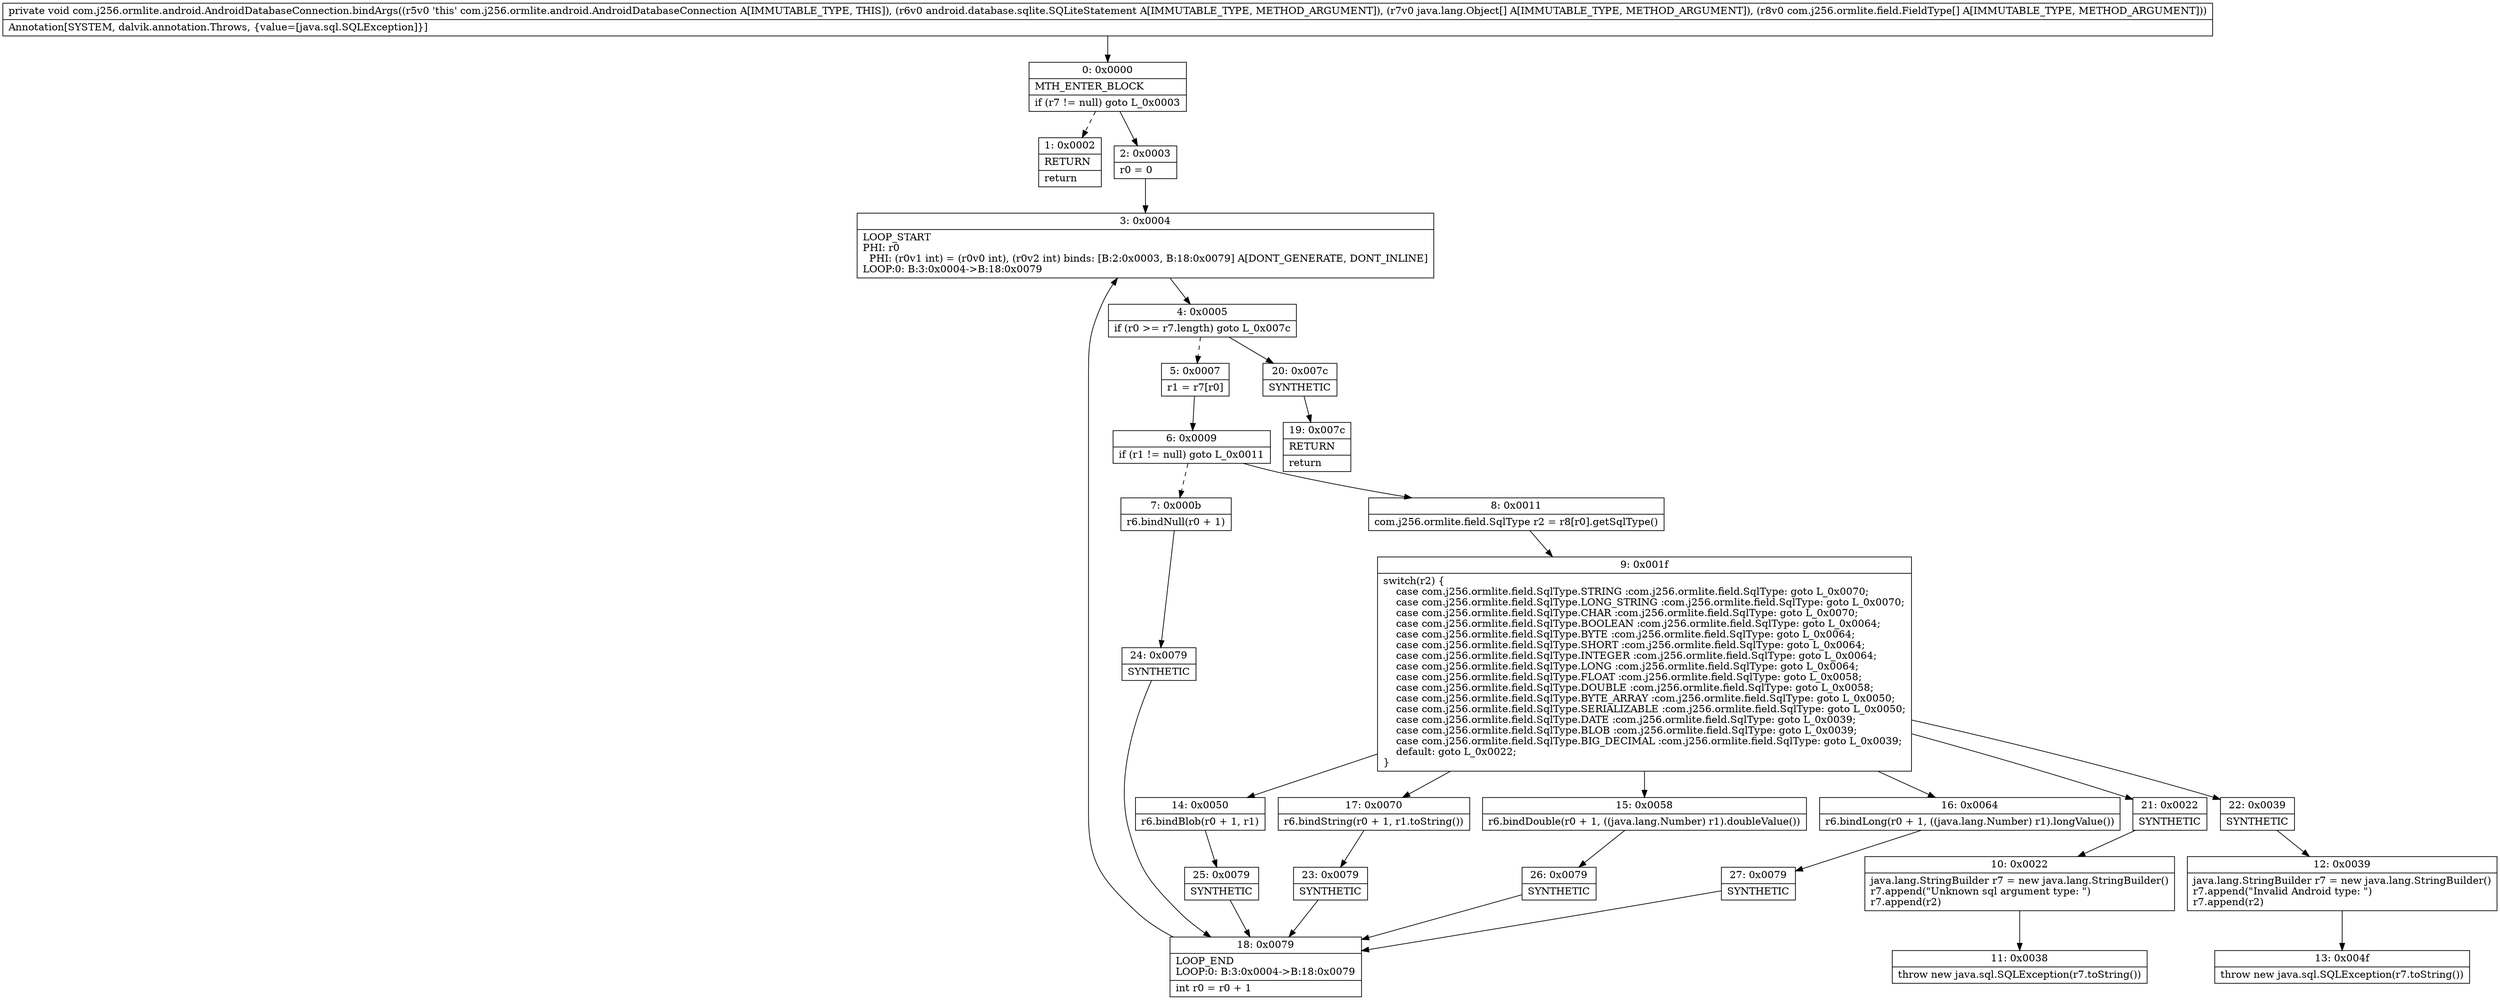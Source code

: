 digraph "CFG forcom.j256.ormlite.android.AndroidDatabaseConnection.bindArgs(Landroid\/database\/sqlite\/SQLiteStatement;[Ljava\/lang\/Object;[Lcom\/j256\/ormlite\/field\/FieldType;)V" {
Node_0 [shape=record,label="{0\:\ 0x0000|MTH_ENTER_BLOCK\l|if (r7 != null) goto L_0x0003\l}"];
Node_1 [shape=record,label="{1\:\ 0x0002|RETURN\l|return\l}"];
Node_2 [shape=record,label="{2\:\ 0x0003|r0 = 0\l}"];
Node_3 [shape=record,label="{3\:\ 0x0004|LOOP_START\lPHI: r0 \l  PHI: (r0v1 int) = (r0v0 int), (r0v2 int) binds: [B:2:0x0003, B:18:0x0079] A[DONT_GENERATE, DONT_INLINE]\lLOOP:0: B:3:0x0004\-\>B:18:0x0079\l}"];
Node_4 [shape=record,label="{4\:\ 0x0005|if (r0 \>= r7.length) goto L_0x007c\l}"];
Node_5 [shape=record,label="{5\:\ 0x0007|r1 = r7[r0]\l}"];
Node_6 [shape=record,label="{6\:\ 0x0009|if (r1 != null) goto L_0x0011\l}"];
Node_7 [shape=record,label="{7\:\ 0x000b|r6.bindNull(r0 + 1)\l}"];
Node_8 [shape=record,label="{8\:\ 0x0011|com.j256.ormlite.field.SqlType r2 = r8[r0].getSqlType()\l}"];
Node_9 [shape=record,label="{9\:\ 0x001f|switch(r2) \{\l    case com.j256.ormlite.field.SqlType.STRING :com.j256.ormlite.field.SqlType: goto L_0x0070;\l    case com.j256.ormlite.field.SqlType.LONG_STRING :com.j256.ormlite.field.SqlType: goto L_0x0070;\l    case com.j256.ormlite.field.SqlType.CHAR :com.j256.ormlite.field.SqlType: goto L_0x0070;\l    case com.j256.ormlite.field.SqlType.BOOLEAN :com.j256.ormlite.field.SqlType: goto L_0x0064;\l    case com.j256.ormlite.field.SqlType.BYTE :com.j256.ormlite.field.SqlType: goto L_0x0064;\l    case com.j256.ormlite.field.SqlType.SHORT :com.j256.ormlite.field.SqlType: goto L_0x0064;\l    case com.j256.ormlite.field.SqlType.INTEGER :com.j256.ormlite.field.SqlType: goto L_0x0064;\l    case com.j256.ormlite.field.SqlType.LONG :com.j256.ormlite.field.SqlType: goto L_0x0064;\l    case com.j256.ormlite.field.SqlType.FLOAT :com.j256.ormlite.field.SqlType: goto L_0x0058;\l    case com.j256.ormlite.field.SqlType.DOUBLE :com.j256.ormlite.field.SqlType: goto L_0x0058;\l    case com.j256.ormlite.field.SqlType.BYTE_ARRAY :com.j256.ormlite.field.SqlType: goto L_0x0050;\l    case com.j256.ormlite.field.SqlType.SERIALIZABLE :com.j256.ormlite.field.SqlType: goto L_0x0050;\l    case com.j256.ormlite.field.SqlType.DATE :com.j256.ormlite.field.SqlType: goto L_0x0039;\l    case com.j256.ormlite.field.SqlType.BLOB :com.j256.ormlite.field.SqlType: goto L_0x0039;\l    case com.j256.ormlite.field.SqlType.BIG_DECIMAL :com.j256.ormlite.field.SqlType: goto L_0x0039;\l    default: goto L_0x0022;\l\}\l}"];
Node_10 [shape=record,label="{10\:\ 0x0022|java.lang.StringBuilder r7 = new java.lang.StringBuilder()\lr7.append(\"Unknown sql argument type: \")\lr7.append(r2)\l}"];
Node_11 [shape=record,label="{11\:\ 0x0038|throw new java.sql.SQLException(r7.toString())\l}"];
Node_12 [shape=record,label="{12\:\ 0x0039|java.lang.StringBuilder r7 = new java.lang.StringBuilder()\lr7.append(\"Invalid Android type: \")\lr7.append(r2)\l}"];
Node_13 [shape=record,label="{13\:\ 0x004f|throw new java.sql.SQLException(r7.toString())\l}"];
Node_14 [shape=record,label="{14\:\ 0x0050|r6.bindBlob(r0 + 1, r1)\l}"];
Node_15 [shape=record,label="{15\:\ 0x0058|r6.bindDouble(r0 + 1, ((java.lang.Number) r1).doubleValue())\l}"];
Node_16 [shape=record,label="{16\:\ 0x0064|r6.bindLong(r0 + 1, ((java.lang.Number) r1).longValue())\l}"];
Node_17 [shape=record,label="{17\:\ 0x0070|r6.bindString(r0 + 1, r1.toString())\l}"];
Node_18 [shape=record,label="{18\:\ 0x0079|LOOP_END\lLOOP:0: B:3:0x0004\-\>B:18:0x0079\l|int r0 = r0 + 1\l}"];
Node_19 [shape=record,label="{19\:\ 0x007c|RETURN\l|return\l}"];
Node_20 [shape=record,label="{20\:\ 0x007c|SYNTHETIC\l}"];
Node_21 [shape=record,label="{21\:\ 0x0022|SYNTHETIC\l}"];
Node_22 [shape=record,label="{22\:\ 0x0039|SYNTHETIC\l}"];
Node_23 [shape=record,label="{23\:\ 0x0079|SYNTHETIC\l}"];
Node_24 [shape=record,label="{24\:\ 0x0079|SYNTHETIC\l}"];
Node_25 [shape=record,label="{25\:\ 0x0079|SYNTHETIC\l}"];
Node_26 [shape=record,label="{26\:\ 0x0079|SYNTHETIC\l}"];
Node_27 [shape=record,label="{27\:\ 0x0079|SYNTHETIC\l}"];
MethodNode[shape=record,label="{private void com.j256.ormlite.android.AndroidDatabaseConnection.bindArgs((r5v0 'this' com.j256.ormlite.android.AndroidDatabaseConnection A[IMMUTABLE_TYPE, THIS]), (r6v0 android.database.sqlite.SQLiteStatement A[IMMUTABLE_TYPE, METHOD_ARGUMENT]), (r7v0 java.lang.Object[] A[IMMUTABLE_TYPE, METHOD_ARGUMENT]), (r8v0 com.j256.ormlite.field.FieldType[] A[IMMUTABLE_TYPE, METHOD_ARGUMENT]))  | Annotation[SYSTEM, dalvik.annotation.Throws, \{value=[java.sql.SQLException]\}]\l}"];
MethodNode -> Node_0;
Node_0 -> Node_1[style=dashed];
Node_0 -> Node_2;
Node_2 -> Node_3;
Node_3 -> Node_4;
Node_4 -> Node_5[style=dashed];
Node_4 -> Node_20;
Node_5 -> Node_6;
Node_6 -> Node_7[style=dashed];
Node_6 -> Node_8;
Node_7 -> Node_24;
Node_8 -> Node_9;
Node_9 -> Node_14;
Node_9 -> Node_15;
Node_9 -> Node_16;
Node_9 -> Node_17;
Node_9 -> Node_21;
Node_9 -> Node_22;
Node_10 -> Node_11;
Node_12 -> Node_13;
Node_14 -> Node_25;
Node_15 -> Node_26;
Node_16 -> Node_27;
Node_17 -> Node_23;
Node_18 -> Node_3;
Node_20 -> Node_19;
Node_21 -> Node_10;
Node_22 -> Node_12;
Node_23 -> Node_18;
Node_24 -> Node_18;
Node_25 -> Node_18;
Node_26 -> Node_18;
Node_27 -> Node_18;
}

